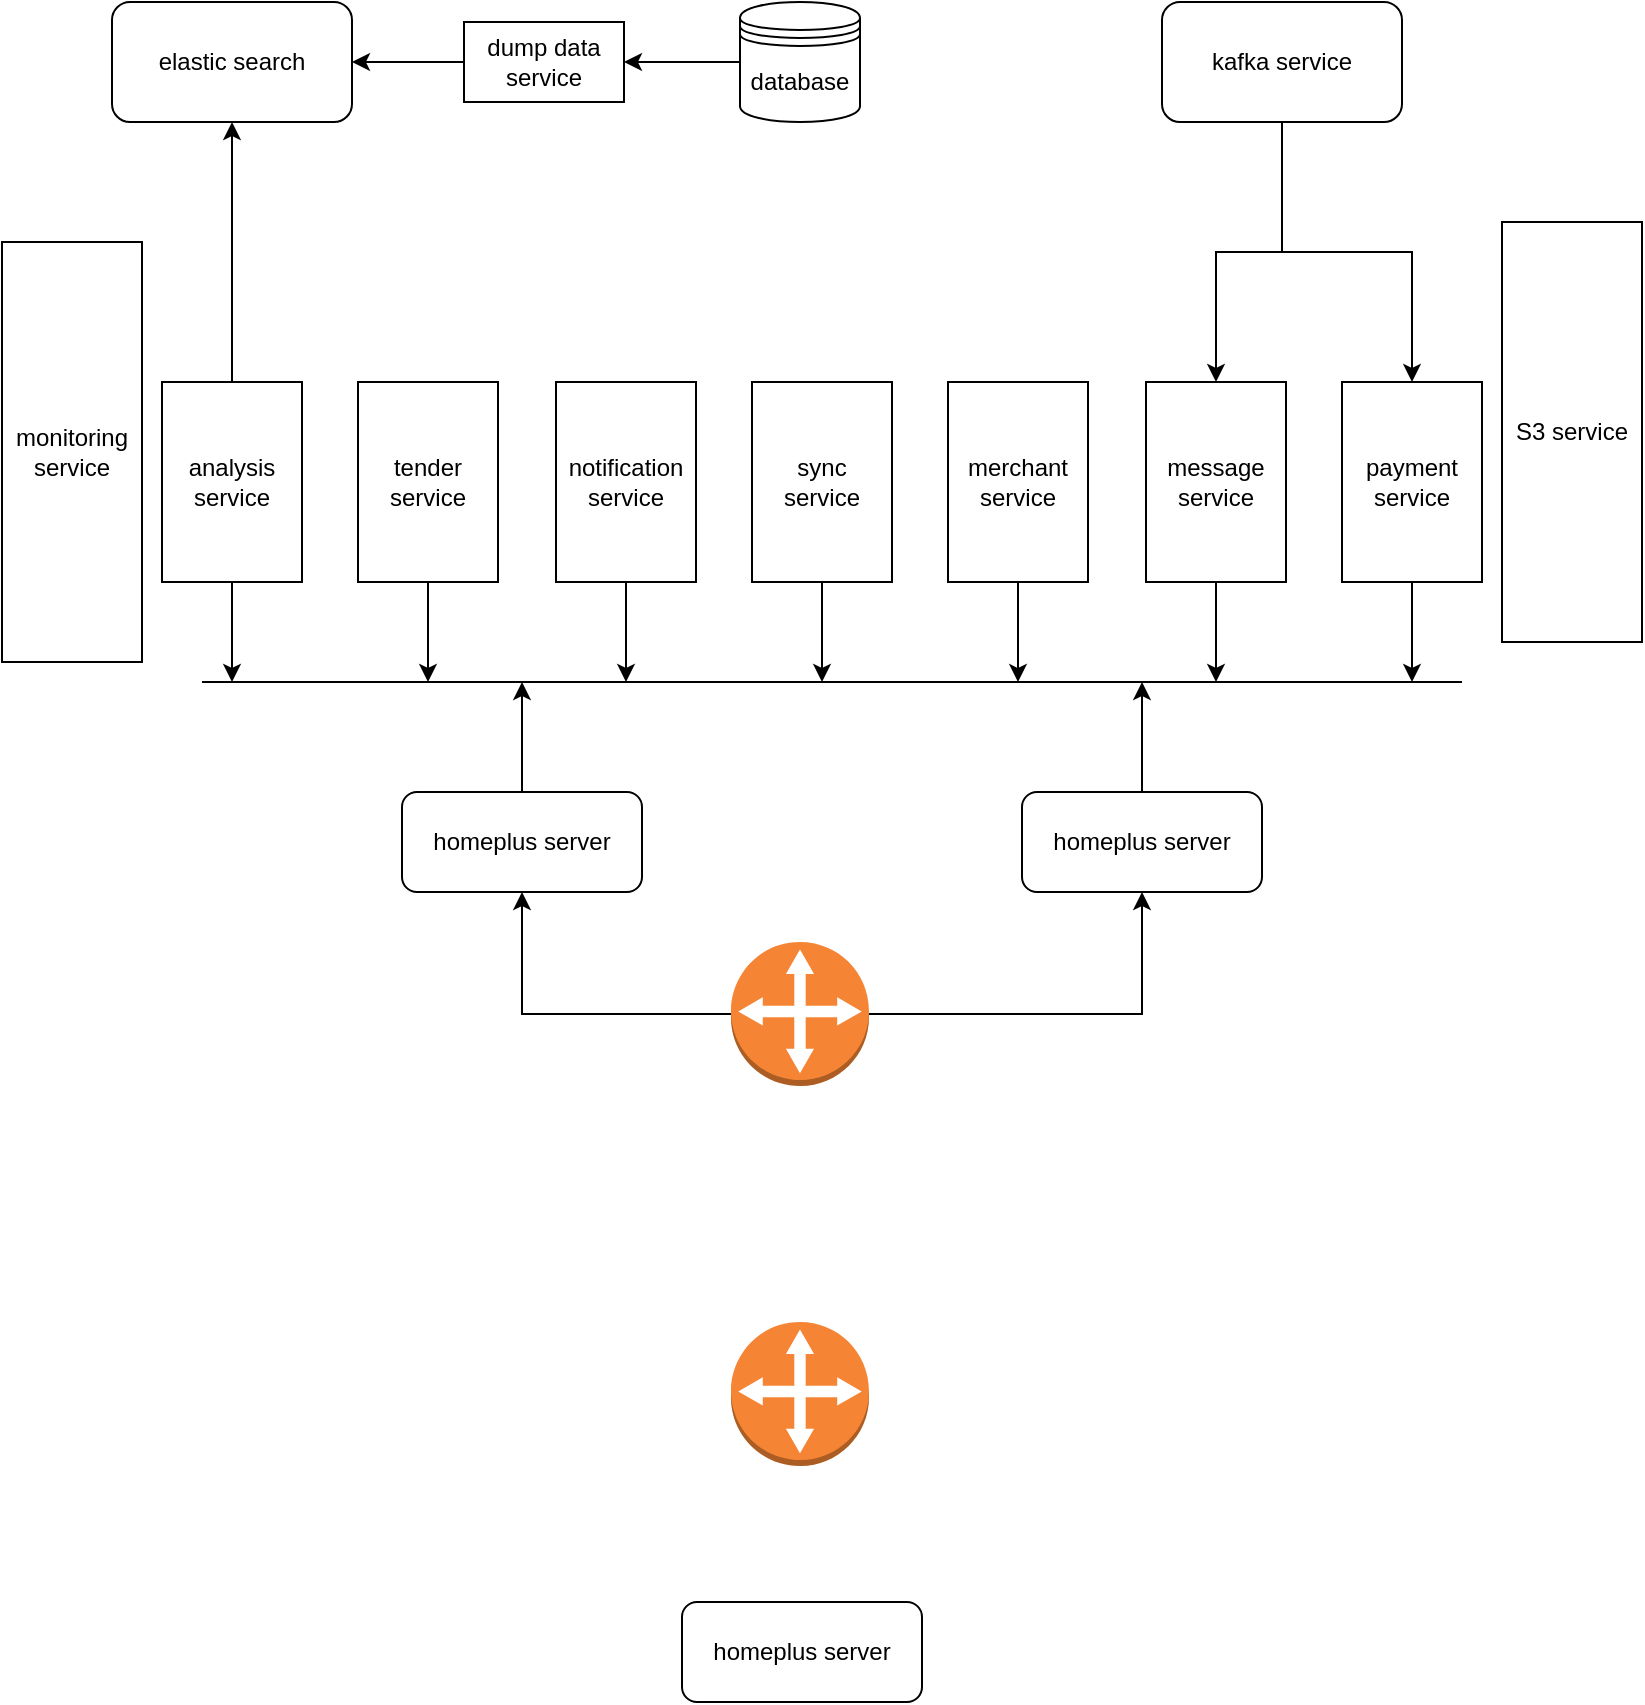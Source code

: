 <mxfile version="20.4.0" type="github">
  <diagram id="4CauBeMYZ3y91vC3EO1Y" name="第 1 页">
    <mxGraphModel dx="1124" dy="793" grid="1" gridSize="10" guides="1" tooltips="1" connect="1" arrows="1" fold="1" page="1" pageScale="1" pageWidth="827" pageHeight="1169" math="0" shadow="0">
      <root>
        <mxCell id="0" />
        <mxCell id="1" parent="0" />
        <mxCell id="P_13W2h9VqLOC7XOtrxH-21" style="edgeStyle=orthogonalEdgeStyle;rounded=0;orthogonalLoop=1;jettySize=auto;html=1;entryX=0.5;entryY=1;entryDx=0;entryDy=0;" edge="1" parent="1" source="P_13W2h9VqLOC7XOtrxH-1" target="P_13W2h9VqLOC7XOtrxH-4">
          <mxGeometry relative="1" as="geometry" />
        </mxCell>
        <mxCell id="P_13W2h9VqLOC7XOtrxH-22" style="edgeStyle=orthogonalEdgeStyle;rounded=0;orthogonalLoop=1;jettySize=auto;html=1;entryX=0.5;entryY=1;entryDx=0;entryDy=0;" edge="1" parent="1" source="P_13W2h9VqLOC7XOtrxH-1" target="P_13W2h9VqLOC7XOtrxH-5">
          <mxGeometry relative="1" as="geometry" />
        </mxCell>
        <mxCell id="P_13W2h9VqLOC7XOtrxH-1" value="" style="outlineConnect=0;dashed=0;verticalLabelPosition=bottom;verticalAlign=top;align=center;html=1;shape=mxgraph.aws3.customer_gateway;fillColor=#F58534;gradientColor=none;" vertex="1" parent="1">
          <mxGeometry x="368.5" y="520" width="69" height="72" as="geometry" />
        </mxCell>
        <mxCell id="P_13W2h9VqLOC7XOtrxH-37" style="edgeStyle=orthogonalEdgeStyle;rounded=0;orthogonalLoop=1;jettySize=auto;html=1;" edge="1" parent="1" source="P_13W2h9VqLOC7XOtrxH-3" target="P_13W2h9VqLOC7XOtrxH-13">
          <mxGeometry relative="1" as="geometry" />
        </mxCell>
        <mxCell id="P_13W2h9VqLOC7XOtrxH-3" value="database" style="shape=datastore;whiteSpace=wrap;html=1;" vertex="1" parent="1">
          <mxGeometry x="373" y="50" width="60" height="60" as="geometry" />
        </mxCell>
        <mxCell id="P_13W2h9VqLOC7XOtrxH-28" style="edgeStyle=orthogonalEdgeStyle;rounded=0;orthogonalLoop=1;jettySize=auto;html=1;" edge="1" parent="1" source="P_13W2h9VqLOC7XOtrxH-4">
          <mxGeometry relative="1" as="geometry">
            <mxPoint x="264" y="390" as="targetPoint" />
          </mxGeometry>
        </mxCell>
        <mxCell id="P_13W2h9VqLOC7XOtrxH-4" value="homeplus server" style="rounded=1;whiteSpace=wrap;html=1;" vertex="1" parent="1">
          <mxGeometry x="204" y="445" width="120" height="50" as="geometry" />
        </mxCell>
        <mxCell id="P_13W2h9VqLOC7XOtrxH-29" style="edgeStyle=orthogonalEdgeStyle;rounded=0;orthogonalLoop=1;jettySize=auto;html=1;" edge="1" parent="1" source="P_13W2h9VqLOC7XOtrxH-5">
          <mxGeometry relative="1" as="geometry">
            <mxPoint x="574" y="390" as="targetPoint" />
          </mxGeometry>
        </mxCell>
        <mxCell id="P_13W2h9VqLOC7XOtrxH-5" value="homeplus server" style="rounded=1;whiteSpace=wrap;html=1;" vertex="1" parent="1">
          <mxGeometry x="514" y="445" width="120" height="50" as="geometry" />
        </mxCell>
        <mxCell id="P_13W2h9VqLOC7XOtrxH-30" style="edgeStyle=orthogonalEdgeStyle;rounded=0;orthogonalLoop=1;jettySize=auto;html=1;" edge="1" parent="1" source="P_13W2h9VqLOC7XOtrxH-6">
          <mxGeometry relative="1" as="geometry">
            <mxPoint x="119" y="390" as="targetPoint" />
          </mxGeometry>
        </mxCell>
        <mxCell id="P_13W2h9VqLOC7XOtrxH-39" style="edgeStyle=orthogonalEdgeStyle;rounded=0;orthogonalLoop=1;jettySize=auto;html=1;entryX=0.5;entryY=1;entryDx=0;entryDy=0;" edge="1" parent="1" source="P_13W2h9VqLOC7XOtrxH-6" target="P_13W2h9VqLOC7XOtrxH-12">
          <mxGeometry relative="1" as="geometry" />
        </mxCell>
        <mxCell id="P_13W2h9VqLOC7XOtrxH-6" value="analysis&lt;br&gt;service" style="rounded=0;whiteSpace=wrap;html=1;" vertex="1" parent="1">
          <mxGeometry x="84" y="240" width="70" height="100" as="geometry" />
        </mxCell>
        <mxCell id="P_13W2h9VqLOC7XOtrxH-31" style="edgeStyle=orthogonalEdgeStyle;rounded=0;orthogonalLoop=1;jettySize=auto;html=1;" edge="1" parent="1" source="P_13W2h9VqLOC7XOtrxH-7">
          <mxGeometry relative="1" as="geometry">
            <mxPoint x="217" y="390" as="targetPoint" />
          </mxGeometry>
        </mxCell>
        <mxCell id="P_13W2h9VqLOC7XOtrxH-7" value="tender&lt;br&gt;service" style="rounded=0;whiteSpace=wrap;html=1;" vertex="1" parent="1">
          <mxGeometry x="182" y="240" width="70" height="100" as="geometry" />
        </mxCell>
        <mxCell id="P_13W2h9VqLOC7XOtrxH-33" style="edgeStyle=orthogonalEdgeStyle;rounded=0;orthogonalLoop=1;jettySize=auto;html=1;" edge="1" parent="1" source="P_13W2h9VqLOC7XOtrxH-8">
          <mxGeometry relative="1" as="geometry">
            <mxPoint x="414" y="390" as="targetPoint" />
          </mxGeometry>
        </mxCell>
        <mxCell id="P_13W2h9VqLOC7XOtrxH-8" value="sync &lt;br&gt;service" style="rounded=0;whiteSpace=wrap;html=1;" vertex="1" parent="1">
          <mxGeometry x="379" y="240" width="70" height="100" as="geometry" />
        </mxCell>
        <mxCell id="P_13W2h9VqLOC7XOtrxH-34" style="edgeStyle=orthogonalEdgeStyle;rounded=0;orthogonalLoop=1;jettySize=auto;html=1;exitX=0.5;exitY=1;exitDx=0;exitDy=0;" edge="1" parent="1" source="P_13W2h9VqLOC7XOtrxH-9">
          <mxGeometry relative="1" as="geometry">
            <mxPoint x="512" y="390" as="targetPoint" />
          </mxGeometry>
        </mxCell>
        <mxCell id="P_13W2h9VqLOC7XOtrxH-9" value="merchant&lt;br&gt;service" style="rounded=0;whiteSpace=wrap;html=1;" vertex="1" parent="1">
          <mxGeometry x="477" y="240" width="70" height="100" as="geometry" />
        </mxCell>
        <mxCell id="P_13W2h9VqLOC7XOtrxH-35" style="edgeStyle=orthogonalEdgeStyle;rounded=0;orthogonalLoop=1;jettySize=auto;html=1;exitX=0.5;exitY=1;exitDx=0;exitDy=0;" edge="1" parent="1" source="P_13W2h9VqLOC7XOtrxH-10">
          <mxGeometry relative="1" as="geometry">
            <mxPoint x="611" y="390" as="targetPoint" />
          </mxGeometry>
        </mxCell>
        <mxCell id="P_13W2h9VqLOC7XOtrxH-10" value="message&lt;br&gt;service" style="rounded=0;whiteSpace=wrap;html=1;" vertex="1" parent="1">
          <mxGeometry x="576" y="240" width="70" height="100" as="geometry" />
        </mxCell>
        <mxCell id="P_13W2h9VqLOC7XOtrxH-36" style="edgeStyle=orthogonalEdgeStyle;rounded=0;orthogonalLoop=1;jettySize=auto;html=1;exitX=0.5;exitY=1;exitDx=0;exitDy=0;" edge="1" parent="1" source="P_13W2h9VqLOC7XOtrxH-11">
          <mxGeometry relative="1" as="geometry">
            <mxPoint x="709" y="390" as="targetPoint" />
          </mxGeometry>
        </mxCell>
        <mxCell id="P_13W2h9VqLOC7XOtrxH-11" value="payment&lt;br&gt;service" style="rounded=0;whiteSpace=wrap;html=1;" vertex="1" parent="1">
          <mxGeometry x="674" y="240" width="70" height="100" as="geometry" />
        </mxCell>
        <mxCell id="P_13W2h9VqLOC7XOtrxH-12" value="elastic search" style="rounded=1;whiteSpace=wrap;html=1;" vertex="1" parent="1">
          <mxGeometry x="59" y="50" width="120" height="60" as="geometry" />
        </mxCell>
        <mxCell id="P_13W2h9VqLOC7XOtrxH-38" style="edgeStyle=orthogonalEdgeStyle;rounded=0;orthogonalLoop=1;jettySize=auto;html=1;" edge="1" parent="1" source="P_13W2h9VqLOC7XOtrxH-13" target="P_13W2h9VqLOC7XOtrxH-12">
          <mxGeometry relative="1" as="geometry" />
        </mxCell>
        <mxCell id="P_13W2h9VqLOC7XOtrxH-13" value="dump data service" style="rounded=0;whiteSpace=wrap;html=1;" vertex="1" parent="1">
          <mxGeometry x="235" y="60" width="80" height="40" as="geometry" />
        </mxCell>
        <mxCell id="P_13W2h9VqLOC7XOtrxH-41" style="edgeStyle=orthogonalEdgeStyle;rounded=0;orthogonalLoop=1;jettySize=auto;html=1;entryX=0.5;entryY=0;entryDx=0;entryDy=0;" edge="1" parent="1" source="P_13W2h9VqLOC7XOtrxH-14" target="P_13W2h9VqLOC7XOtrxH-11">
          <mxGeometry relative="1" as="geometry" />
        </mxCell>
        <mxCell id="P_13W2h9VqLOC7XOtrxH-42" style="edgeStyle=orthogonalEdgeStyle;rounded=0;orthogonalLoop=1;jettySize=auto;html=1;entryX=0.5;entryY=0;entryDx=0;entryDy=0;" edge="1" parent="1" source="P_13W2h9VqLOC7XOtrxH-14" target="P_13W2h9VqLOC7XOtrxH-10">
          <mxGeometry relative="1" as="geometry" />
        </mxCell>
        <mxCell id="P_13W2h9VqLOC7XOtrxH-14" value="kafka service" style="rounded=1;whiteSpace=wrap;html=1;" vertex="1" parent="1">
          <mxGeometry x="584" y="50" width="120" height="60" as="geometry" />
        </mxCell>
        <mxCell id="P_13W2h9VqLOC7XOtrxH-15" value="monitoring service" style="rounded=0;whiteSpace=wrap;html=1;" vertex="1" parent="1">
          <mxGeometry x="4" y="170" width="70" height="210" as="geometry" />
        </mxCell>
        <mxCell id="P_13W2h9VqLOC7XOtrxH-16" value="S3 service" style="rounded=0;whiteSpace=wrap;html=1;" vertex="1" parent="1">
          <mxGeometry x="754" y="160" width="70" height="210" as="geometry" />
        </mxCell>
        <mxCell id="P_13W2h9VqLOC7XOtrxH-32" style="edgeStyle=orthogonalEdgeStyle;rounded=0;orthogonalLoop=1;jettySize=auto;html=1;" edge="1" parent="1" source="P_13W2h9VqLOC7XOtrxH-17">
          <mxGeometry relative="1" as="geometry">
            <mxPoint x="316" y="390" as="targetPoint" />
          </mxGeometry>
        </mxCell>
        <mxCell id="P_13W2h9VqLOC7XOtrxH-17" value="notification&lt;br&gt;service" style="rounded=0;whiteSpace=wrap;html=1;" vertex="1" parent="1">
          <mxGeometry x="281" y="240" width="70" height="100" as="geometry" />
        </mxCell>
        <mxCell id="P_13W2h9VqLOC7XOtrxH-27" value="" style="endArrow=none;html=1;rounded=0;" edge="1" parent="1">
          <mxGeometry width="50" height="50" relative="1" as="geometry">
            <mxPoint x="104" y="390" as="sourcePoint" />
            <mxPoint x="734" y="390" as="targetPoint" />
          </mxGeometry>
        </mxCell>
        <mxCell id="P_13W2h9VqLOC7XOtrxH-43" value="" style="outlineConnect=0;dashed=0;verticalLabelPosition=bottom;verticalAlign=top;align=center;html=1;shape=mxgraph.aws3.customer_gateway;fillColor=#F58534;gradientColor=none;" vertex="1" parent="1">
          <mxGeometry x="368.5" y="710" width="69" height="72" as="geometry" />
        </mxCell>
        <mxCell id="P_13W2h9VqLOC7XOtrxH-44" value="homeplus server" style="rounded=1;whiteSpace=wrap;html=1;" vertex="1" parent="1">
          <mxGeometry x="344" y="850" width="120" height="50" as="geometry" />
        </mxCell>
      </root>
    </mxGraphModel>
  </diagram>
</mxfile>
